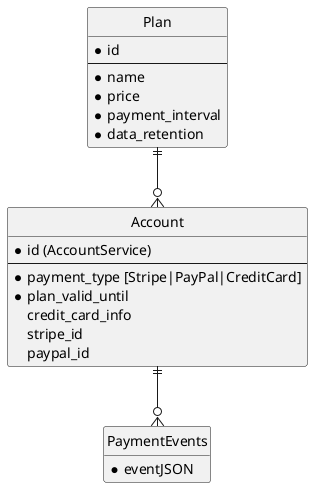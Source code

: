 @startuml

hide circle
hide empty members

entity Account {
*id (AccountService)
---
*payment_type [Stripe|PayPal|CreditCard]
*plan_valid_until
credit_card_info
stripe_id
paypal_id
}

entity PaymentEvents {
*eventJSON
}

entity Plan {
*id
---
*name
*price
*payment_interval
*data_retention
}

Plan ||--o{ Account

Account ||--o{ PaymentEvents

@enduml
